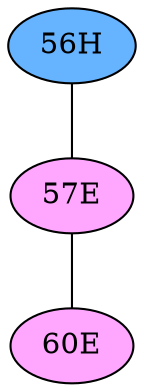 // The Round Table
graph {
	"56H" [fillcolor="#66B3FF" style=radial]
	"57E" [fillcolor="#FFA6FF" style=radial]
	"56H" -- "57E" [penwidth=1]
	"57E" [fillcolor="#FFA6FF" style=radial]
	"60E" [fillcolor="#FFA6FF" style=radial]
	"57E" -- "60E" [penwidth=1]
}
